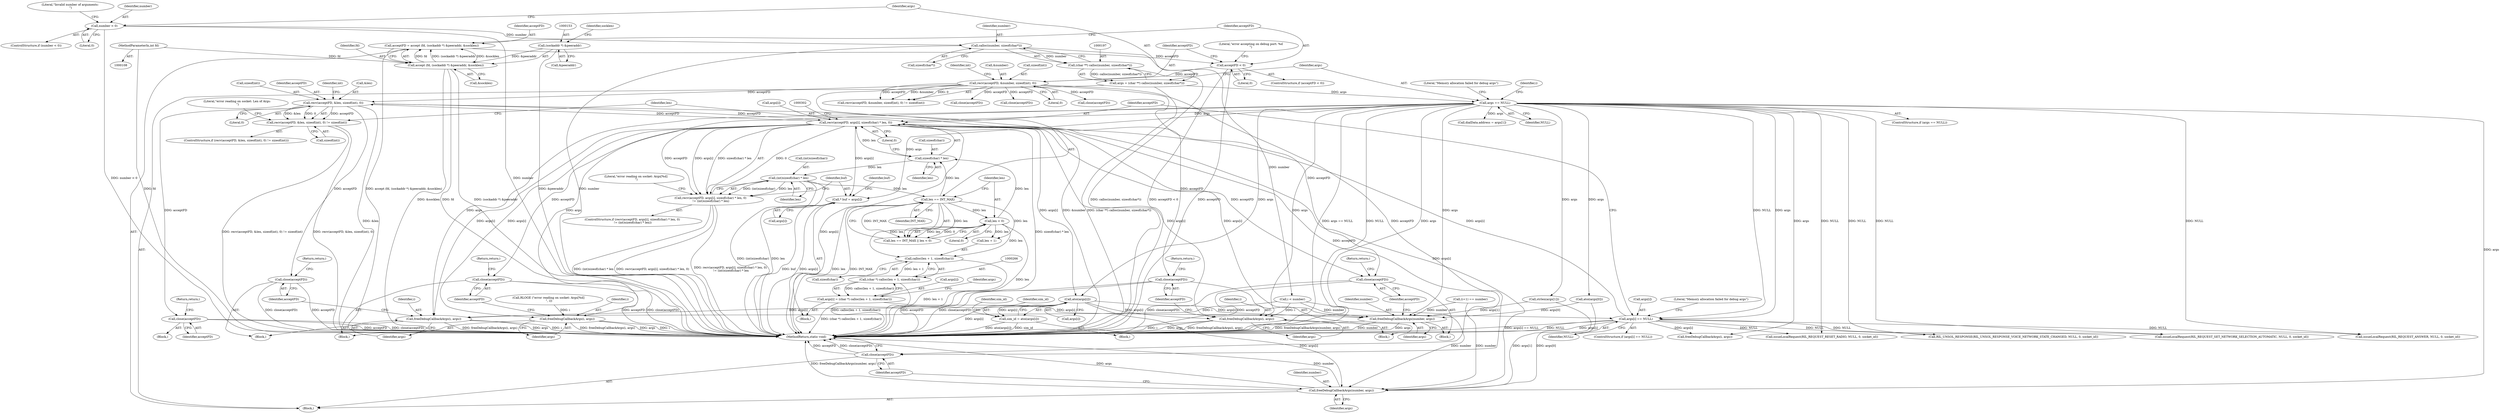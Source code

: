 digraph "0_Android_cd5f15f588a5d27e99ba12f057245bfe507f8c42@API" {
"1000226" [label="(Call,recv(acceptFD, &len, sizeof(int), 0))"];
"1000290" [label="(Call,recv(acceptFD, args[i], sizeof(char) * len, 0))"];
"1000226" [label="(Call,recv(acceptFD, &len, sizeof(int), 0))"];
"1000169" [label="(Call,recv(acceptFD, &number, sizeof(int), 0))"];
"1000159" [label="(Call,acceptFD < 0)"];
"1000148" [label="(Call,acceptFD = accept (fd, (sockaddr *) &peeraddr, &socklen))"];
"1000150" [label="(Call,accept (fd, (sockaddr *) &peeraddr, &socklen))"];
"1000109" [label="(MethodParameterIn,int fd)"];
"1000152" [label="(Call,(sockaddr *) &peeraddr)"];
"1000274" [label="(Call,args[i] == NULL)"];
"1000261" [label="(Call,args[i] = (char *) calloc(len + 1, sizeof(char)))"];
"1000265" [label="(Call,(char *) calloc(len + 1, sizeof(char)))"];
"1000267" [label="(Call,calloc(len + 1, sizeof(char)))"];
"1000249" [label="(Call,len < 0)"];
"1000246" [label="(Call,len == INT_MAX)"];
"1000300" [label="(Call,(int)sizeof(char) * len)"];
"1000295" [label="(Call,sizeof(char) * len)"];
"1000203" [label="(Call,args == NULL)"];
"1000194" [label="(Call,args = (char **) calloc(number, sizeof(char*)))"];
"1000196" [label="(Call,(char **) calloc(number, sizeof(char*)))"];
"1000198" [label="(Call,calloc(number, sizeof(char*)))"];
"1000185" [label="(Call,number < 0)"];
"1000225" [label="(Call,recv(acceptFD, &len, sizeof(int), 0) != sizeof(int))"];
"1000241" [label="(Call,close(acceptFD))"];
"1000258" [label="(Call,close(acceptFD))"];
"1000285" [label="(Call,close(acceptFD))"];
"1000238" [label="(Call,freeDebugCallbackArgs(i, args))"];
"1000255" [label="(Call,freeDebugCallbackArgs(i, args))"];
"1000289" [label="(Call,recv(acceptFD, args[i], sizeof(char) * len, 0)\n != (int)sizeof(char) * len)"];
"1000310" [label="(Call,freeDebugCallbackArgs(i, args))"];
"1000313" [label="(Call,close(acceptFD))"];
"1000317" [label="(Call,* buf = args[i])"];
"1000336" [label="(Call,atoi(args[i]))"];
"1000334" [label="(Call,sim_id = atoi(args[i]))"];
"1000583" [label="(Call,freeDebugCallbackArgs(number, args))"];
"1000628" [label="(Call,freeDebugCallbackArgs(number, args))"];
"1000586" [label="(Call,close(acceptFD))"];
"1000631" [label="(Call,close(acceptFD))"];
"1000177" [label="(Identifier,int)"];
"1000241" [label="(Call,close(acceptFD))"];
"1000243" [label="(Return,return;)"];
"1000112" [label="(Block,)"];
"1000585" [label="(Identifier,args)"];
"1000170" [label="(Identifier,acceptFD)"];
"1000200" [label="(Call,sizeof(char*))"];
"1000222" [label="(Block,)"];
"1000152" [label="(Call,(sockaddr *) &peeraddr)"];
"1000314" [label="(Identifier,acceptFD)"];
"1000256" [label="(Identifier,i)"];
"1000629" [label="(Identifier,number)"];
"1000249" [label="(Call,len < 0)"];
"1000262" [label="(Call,args[i])"];
"1000225" [label="(Call,recv(acceptFD, &len, sizeof(int), 0) != sizeof(int))"];
"1000171" [label="(Call,&number)"];
"1000278" [label="(Identifier,NULL)"];
"1000199" [label="(Identifier,number)"];
"1000246" [label="(Call,len == INT_MAX)"];
"1000580" [label="(Block,)"];
"1000289" [label="(Call,recv(acceptFD, args[i], sizeof(char) * len, 0)\n != (int)sizeof(char) * len)"];
"1000149" [label="(Identifier,acceptFD)"];
"1000305" [label="(Identifier,len)"];
"1000161" [label="(Literal,0)"];
"1000228" [label="(Call,&len)"];
"1000157" [label="(Identifier,socklen)"];
"1000628" [label="(Call,freeDebugCallbackArgs(number, args))"];
"1000259" [label="(Identifier,acceptFD)"];
"1000234" [label="(Identifier,int)"];
"1000337" [label="(Call,args[i])"];
"1000317" [label="(Call,* buf = args[i])"];
"1000333" [label="(Block,)"];
"1000583" [label="(Call,freeDebugCallbackArgs(number, args))"];
"1000319" [label="(Call,args[i])"];
"1000257" [label="(Identifier,args)"];
"1000271" [label="(Call,sizeof(char))"];
"1000311" [label="(Identifier,i)"];
"1000292" [label="(Call,args[i])"];
"1000377" [label="(Call,issueLocalRequest(RIL_REQUEST_RESET_RADIO, NULL, 0, socket_id))"];
"1000275" [label="(Call,args[i])"];
"1000328" [label="(Call,(i+1) == number)"];
"1000242" [label="(Identifier,acceptFD)"];
"1000230" [label="(Call,sizeof(int))"];
"1000589" [label="(Call,dialData.address = args[1])"];
"1000310" [label="(Call,freeDebugCallbackArgs(i, args))"];
"1000195" [label="(Identifier,args)"];
"1000245" [label="(Call,len == INT_MAX || len < 0)"];
"1000227" [label="(Identifier,acceptFD)"];
"1000173" [label="(Call,sizeof(int))"];
"1000205" [label="(Identifier,NULL)"];
"1000313" [label="(Call,close(acceptFD))"];
"1000203" [label="(Call,args == NULL)"];
"1000335" [label="(Identifier,sim_id)"];
"1000226" [label="(Call,recv(acceptFD, &len, sizeof(int), 0))"];
"1000287" [label="(Return,return;)"];
"1000190" [label="(Literal,\"Invalid number of arguments: \n\")"];
"1000633" [label="(MethodReturn,static void)"];
"1000334" [label="(Call,sim_id = atoi(args[i]))"];
"1000261" [label="(Call,args[i] = (char *) calloc(len + 1, sizeof(char)))"];
"1000607" [label="(Call,issueLocalRequest(RIL_REQUEST_ANSWER, NULL, 0, socket_id))"];
"1000202" [label="(ControlStructure,if (args == NULL))"];
"1000308" [label="(Literal,\"error reading on socket: Args[%d] \n\")"];
"1000285" [label="(Call,close(acceptFD))"];
"1000247" [label="(Identifier,len)"];
"1000184" [label="(ControlStructure,if (number < 0))"];
"1000291" [label="(Identifier,acceptFD)"];
"1000238" [label="(Call,freeDebugCallbackArgs(i, args))"];
"1000175" [label="(Literal,0)"];
"1000250" [label="(Identifier,len)"];
"1000268" [label="(Call,len + 1)"];
"1000191" [label="(Call,close(acceptFD))"];
"1000301" [label="(Call,(int)sizeof(char))"];
"1000260" [label="(Return,return;)"];
"1000273" [label="(ControlStructure,if (args[i] == NULL))"];
"1000288" [label="(ControlStructure,if (recv(acceptFD, args[i], sizeof(char) * len, 0)\n != (int)sizeof(char) * len))"];
"1000630" [label="(Identifier,args)"];
"1000232" [label="(Literal,0)"];
"1000251" [label="(Literal,0)"];
"1000575" [label="(Call,strlen(args[1]))"];
"1000307" [label="(Call,RLOGE (\"error reading on socket: Args[%d] \n\", i))"];
"1000318" [label="(Identifier,buf)"];
"1000587" [label="(Identifier,acceptFD)"];
"1000324" [label="(Identifier,buf)"];
"1000148" [label="(Call,acceptFD = accept (fd, (sockaddr *) &peeraddr, &socklen))"];
"1000233" [label="(Call,sizeof(int))"];
"1000632" [label="(Identifier,acceptFD)"];
"1000588" [label="(Return,return;)"];
"1000158" [label="(ControlStructure,if (acceptFD < 0))"];
"1000198" [label="(Call,calloc(number, sizeof(char*)))"];
"1000208" [label="(Literal,\"Memory allocation failed for debug args\")"];
"1000154" [label="(Call,&peeraddr)"];
"1000186" [label="(Identifier,number)"];
"1000109" [label="(MethodParameterIn,int fd)"];
"1000315" [label="(Return,return;)"];
"1000306" [label="(Block,)"];
"1000215" [label="(Identifier,i)"];
"1000267" [label="(Call,calloc(len + 1, sizeof(char)))"];
"1000631" [label="(Call,close(acceptFD))"];
"1000217" [label="(Call,i < number)"];
"1000548" [label="(Call,issueLocalRequest(RIL_REQUEST_SET_NETWORK_SELECTION_AUTOMATIC, NULL, 0, socket_id))"];
"1000295" [label="(Call,sizeof(char) * len)"];
"1000185" [label="(Call,number < 0)"];
"1000265" [label="(Call,(char *) calloc(len + 1, sizeof(char)))"];
"1000341" [label="(Identifier,sim_id)"];
"1000204" [label="(Identifier,args)"];
"1000168" [label="(Call,recv(acceptFD, &number, sizeof(int), 0) != sizeof(int))"];
"1000298" [label="(Identifier,len)"];
"1000258" [label="(Call,close(acceptFD))"];
"1000290" [label="(Call,recv(acceptFD, args[i], sizeof(char) * len, 0))"];
"1000300" [label="(Call,(int)sizeof(char) * len)"];
"1000281" [label="(Literal,\"Memory allocation failed for debug args\")"];
"1000164" [label="(Literal,\"error accepting on debug port: %d\n\")"];
"1000276" [label="(Identifier,args)"];
"1000299" [label="(Literal,0)"];
"1000586" [label="(Call,close(acceptFD))"];
"1000169" [label="(Call,recv(acceptFD, &number, sizeof(int), 0))"];
"1000296" [label="(Call,sizeof(char))"];
"1000237" [label="(Literal,\"error reading on socket: Len of Args: \n\")"];
"1000235" [label="(Block,)"];
"1000274" [label="(Call,args[i] == NULL)"];
"1000194" [label="(Call,args = (char **) calloc(number, sizeof(char*)))"];
"1000160" [label="(Identifier,acceptFD)"];
"1000187" [label="(Literal,0)"];
"1000248" [label="(Identifier,INT_MAX)"];
"1000336" [label="(Call,atoi(args[i]))"];
"1000286" [label="(Identifier,acceptFD)"];
"1000252" [label="(Block,)"];
"1000279" [label="(Block,)"];
"1000224" [label="(ControlStructure,if (recv(acceptFD, &len, sizeof(int), 0) != sizeof(int)))"];
"1000209" [label="(Call,close(acceptFD))"];
"1000151" [label="(Identifier,fd)"];
"1000369" [label="(Call,atoi(args[0]))"];
"1000181" [label="(Call,close(acceptFD))"];
"1000150" [label="(Call,accept (fd, (sockaddr *) &peeraddr, &socklen))"];
"1000584" [label="(Identifier,number)"];
"1000240" [label="(Identifier,args)"];
"1000312" [label="(Identifier,args)"];
"1000282" [label="(Call,freeDebugCallbackArgs(i, args))"];
"1000156" [label="(Call,&socklen)"];
"1000196" [label="(Call,(char **) calloc(number, sizeof(char*)))"];
"1000255" [label="(Call,freeDebugCallbackArgs(i, args))"];
"1000159" [label="(Call,acceptFD < 0)"];
"1000443" [label="(Call,RIL_UNSOL_RESPONSE(RIL_UNSOL_RESPONSE_VOICE_NETWORK_STATE_CHANGED, NULL, 0, socket_id))"];
"1000239" [label="(Identifier,i)"];
"1000226" -> "1000225"  [label="AST: "];
"1000226" -> "1000232"  [label="CFG: "];
"1000227" -> "1000226"  [label="AST: "];
"1000228" -> "1000226"  [label="AST: "];
"1000230" -> "1000226"  [label="AST: "];
"1000232" -> "1000226"  [label="AST: "];
"1000234" -> "1000226"  [label="CFG: "];
"1000226" -> "1000633"  [label="DDG: &len"];
"1000226" -> "1000225"  [label="DDG: acceptFD"];
"1000226" -> "1000225"  [label="DDG: &len"];
"1000226" -> "1000225"  [label="DDG: 0"];
"1000290" -> "1000226"  [label="DDG: acceptFD"];
"1000169" -> "1000226"  [label="DDG: acceptFD"];
"1000226" -> "1000241"  [label="DDG: acceptFD"];
"1000226" -> "1000258"  [label="DDG: acceptFD"];
"1000226" -> "1000285"  [label="DDG: acceptFD"];
"1000226" -> "1000290"  [label="DDG: acceptFD"];
"1000290" -> "1000289"  [label="AST: "];
"1000290" -> "1000299"  [label="CFG: "];
"1000291" -> "1000290"  [label="AST: "];
"1000292" -> "1000290"  [label="AST: "];
"1000295" -> "1000290"  [label="AST: "];
"1000299" -> "1000290"  [label="AST: "];
"1000302" -> "1000290"  [label="CFG: "];
"1000290" -> "1000633"  [label="DDG: args[i]"];
"1000290" -> "1000633"  [label="DDG: sizeof(char) * len"];
"1000290" -> "1000238"  [label="DDG: args[i]"];
"1000290" -> "1000255"  [label="DDG: args[i]"];
"1000290" -> "1000289"  [label="DDG: acceptFD"];
"1000290" -> "1000289"  [label="DDG: args[i]"];
"1000290" -> "1000289"  [label="DDG: sizeof(char) * len"];
"1000290" -> "1000289"  [label="DDG: 0"];
"1000274" -> "1000290"  [label="DDG: args[i]"];
"1000203" -> "1000290"  [label="DDG: args"];
"1000295" -> "1000290"  [label="DDG: len"];
"1000290" -> "1000310"  [label="DDG: args[i]"];
"1000290" -> "1000313"  [label="DDG: acceptFD"];
"1000290" -> "1000317"  [label="DDG: args[i]"];
"1000290" -> "1000336"  [label="DDG: args[i]"];
"1000290" -> "1000583"  [label="DDG: args[i]"];
"1000290" -> "1000586"  [label="DDG: acceptFD"];
"1000290" -> "1000628"  [label="DDG: args[i]"];
"1000290" -> "1000631"  [label="DDG: acceptFD"];
"1000169" -> "1000168"  [label="AST: "];
"1000169" -> "1000175"  [label="CFG: "];
"1000170" -> "1000169"  [label="AST: "];
"1000171" -> "1000169"  [label="AST: "];
"1000173" -> "1000169"  [label="AST: "];
"1000175" -> "1000169"  [label="AST: "];
"1000177" -> "1000169"  [label="CFG: "];
"1000169" -> "1000633"  [label="DDG: &number"];
"1000169" -> "1000168"  [label="DDG: acceptFD"];
"1000169" -> "1000168"  [label="DDG: &number"];
"1000169" -> "1000168"  [label="DDG: 0"];
"1000159" -> "1000169"  [label="DDG: acceptFD"];
"1000169" -> "1000181"  [label="DDG: acceptFD"];
"1000169" -> "1000191"  [label="DDG: acceptFD"];
"1000169" -> "1000209"  [label="DDG: acceptFD"];
"1000169" -> "1000586"  [label="DDG: acceptFD"];
"1000169" -> "1000631"  [label="DDG: acceptFD"];
"1000159" -> "1000158"  [label="AST: "];
"1000159" -> "1000161"  [label="CFG: "];
"1000160" -> "1000159"  [label="AST: "];
"1000161" -> "1000159"  [label="AST: "];
"1000164" -> "1000159"  [label="CFG: "];
"1000170" -> "1000159"  [label="CFG: "];
"1000159" -> "1000633"  [label="DDG: acceptFD < 0"];
"1000159" -> "1000633"  [label="DDG: acceptFD"];
"1000148" -> "1000159"  [label="DDG: acceptFD"];
"1000148" -> "1000112"  [label="AST: "];
"1000148" -> "1000150"  [label="CFG: "];
"1000149" -> "1000148"  [label="AST: "];
"1000150" -> "1000148"  [label="AST: "];
"1000160" -> "1000148"  [label="CFG: "];
"1000148" -> "1000633"  [label="DDG: accept (fd, (sockaddr *) &peeraddr, &socklen)"];
"1000150" -> "1000148"  [label="DDG: fd"];
"1000150" -> "1000148"  [label="DDG: (sockaddr *) &peeraddr"];
"1000150" -> "1000148"  [label="DDG: &socklen"];
"1000150" -> "1000156"  [label="CFG: "];
"1000151" -> "1000150"  [label="AST: "];
"1000152" -> "1000150"  [label="AST: "];
"1000156" -> "1000150"  [label="AST: "];
"1000150" -> "1000633"  [label="DDG: fd"];
"1000150" -> "1000633"  [label="DDG: (sockaddr *) &peeraddr"];
"1000150" -> "1000633"  [label="DDG: &socklen"];
"1000109" -> "1000150"  [label="DDG: fd"];
"1000152" -> "1000150"  [label="DDG: &peeraddr"];
"1000109" -> "1000108"  [label="AST: "];
"1000109" -> "1000633"  [label="DDG: fd"];
"1000152" -> "1000154"  [label="CFG: "];
"1000153" -> "1000152"  [label="AST: "];
"1000154" -> "1000152"  [label="AST: "];
"1000157" -> "1000152"  [label="CFG: "];
"1000152" -> "1000633"  [label="DDG: &peeraddr"];
"1000274" -> "1000273"  [label="AST: "];
"1000274" -> "1000278"  [label="CFG: "];
"1000275" -> "1000274"  [label="AST: "];
"1000278" -> "1000274"  [label="AST: "];
"1000281" -> "1000274"  [label="CFG: "];
"1000291" -> "1000274"  [label="CFG: "];
"1000274" -> "1000633"  [label="DDG: args[i]"];
"1000274" -> "1000633"  [label="DDG: args[i] == NULL"];
"1000274" -> "1000633"  [label="DDG: NULL"];
"1000261" -> "1000274"  [label="DDG: args[i]"];
"1000203" -> "1000274"  [label="DDG: args"];
"1000203" -> "1000274"  [label="DDG: NULL"];
"1000274" -> "1000282"  [label="DDG: args[i]"];
"1000274" -> "1000377"  [label="DDG: NULL"];
"1000274" -> "1000443"  [label="DDG: NULL"];
"1000274" -> "1000548"  [label="DDG: NULL"];
"1000274" -> "1000607"  [label="DDG: NULL"];
"1000261" -> "1000222"  [label="AST: "];
"1000261" -> "1000265"  [label="CFG: "];
"1000262" -> "1000261"  [label="AST: "];
"1000265" -> "1000261"  [label="AST: "];
"1000276" -> "1000261"  [label="CFG: "];
"1000261" -> "1000633"  [label="DDG: (char *) calloc(len + 1, sizeof(char))"];
"1000265" -> "1000261"  [label="DDG: calloc(len + 1, sizeof(char))"];
"1000265" -> "1000267"  [label="CFG: "];
"1000266" -> "1000265"  [label="AST: "];
"1000267" -> "1000265"  [label="AST: "];
"1000265" -> "1000633"  [label="DDG: calloc(len + 1, sizeof(char))"];
"1000267" -> "1000265"  [label="DDG: len + 1"];
"1000267" -> "1000271"  [label="CFG: "];
"1000268" -> "1000267"  [label="AST: "];
"1000271" -> "1000267"  [label="AST: "];
"1000267" -> "1000633"  [label="DDG: len + 1"];
"1000249" -> "1000267"  [label="DDG: len"];
"1000246" -> "1000267"  [label="DDG: len"];
"1000249" -> "1000245"  [label="AST: "];
"1000249" -> "1000251"  [label="CFG: "];
"1000250" -> "1000249"  [label="AST: "];
"1000251" -> "1000249"  [label="AST: "];
"1000245" -> "1000249"  [label="CFG: "];
"1000249" -> "1000633"  [label="DDG: len"];
"1000249" -> "1000245"  [label="DDG: len"];
"1000249" -> "1000245"  [label="DDG: 0"];
"1000246" -> "1000249"  [label="DDG: len"];
"1000249" -> "1000268"  [label="DDG: len"];
"1000249" -> "1000295"  [label="DDG: len"];
"1000246" -> "1000245"  [label="AST: "];
"1000246" -> "1000248"  [label="CFG: "];
"1000247" -> "1000246"  [label="AST: "];
"1000248" -> "1000246"  [label="AST: "];
"1000250" -> "1000246"  [label="CFG: "];
"1000245" -> "1000246"  [label="CFG: "];
"1000246" -> "1000633"  [label="DDG: INT_MAX"];
"1000246" -> "1000633"  [label="DDG: len"];
"1000246" -> "1000245"  [label="DDG: len"];
"1000246" -> "1000245"  [label="DDG: INT_MAX"];
"1000300" -> "1000246"  [label="DDG: len"];
"1000246" -> "1000268"  [label="DDG: len"];
"1000246" -> "1000295"  [label="DDG: len"];
"1000300" -> "1000289"  [label="AST: "];
"1000300" -> "1000305"  [label="CFG: "];
"1000301" -> "1000300"  [label="AST: "];
"1000305" -> "1000300"  [label="AST: "];
"1000289" -> "1000300"  [label="CFG: "];
"1000300" -> "1000633"  [label="DDG: len"];
"1000300" -> "1000633"  [label="DDG: (int)sizeof(char)"];
"1000300" -> "1000289"  [label="DDG: (int)sizeof(char)"];
"1000300" -> "1000289"  [label="DDG: len"];
"1000295" -> "1000300"  [label="DDG: len"];
"1000295" -> "1000298"  [label="CFG: "];
"1000296" -> "1000295"  [label="AST: "];
"1000298" -> "1000295"  [label="AST: "];
"1000299" -> "1000295"  [label="CFG: "];
"1000203" -> "1000202"  [label="AST: "];
"1000203" -> "1000205"  [label="CFG: "];
"1000204" -> "1000203"  [label="AST: "];
"1000205" -> "1000203"  [label="AST: "];
"1000208" -> "1000203"  [label="CFG: "];
"1000215" -> "1000203"  [label="CFG: "];
"1000203" -> "1000633"  [label="DDG: args == NULL"];
"1000203" -> "1000633"  [label="DDG: NULL"];
"1000203" -> "1000633"  [label="DDG: args"];
"1000194" -> "1000203"  [label="DDG: args"];
"1000203" -> "1000238"  [label="DDG: args"];
"1000203" -> "1000255"  [label="DDG: args"];
"1000203" -> "1000282"  [label="DDG: args"];
"1000203" -> "1000310"  [label="DDG: args"];
"1000203" -> "1000317"  [label="DDG: args"];
"1000203" -> "1000336"  [label="DDG: args"];
"1000203" -> "1000369"  [label="DDG: args"];
"1000203" -> "1000377"  [label="DDG: NULL"];
"1000203" -> "1000443"  [label="DDG: NULL"];
"1000203" -> "1000548"  [label="DDG: NULL"];
"1000203" -> "1000575"  [label="DDG: args"];
"1000203" -> "1000583"  [label="DDG: args"];
"1000203" -> "1000589"  [label="DDG: args"];
"1000203" -> "1000607"  [label="DDG: NULL"];
"1000203" -> "1000628"  [label="DDG: args"];
"1000194" -> "1000112"  [label="AST: "];
"1000194" -> "1000196"  [label="CFG: "];
"1000195" -> "1000194"  [label="AST: "];
"1000196" -> "1000194"  [label="AST: "];
"1000204" -> "1000194"  [label="CFG: "];
"1000194" -> "1000633"  [label="DDG: (char **) calloc(number, sizeof(char*))"];
"1000196" -> "1000194"  [label="DDG: calloc(number, sizeof(char*))"];
"1000196" -> "1000198"  [label="CFG: "];
"1000197" -> "1000196"  [label="AST: "];
"1000198" -> "1000196"  [label="AST: "];
"1000196" -> "1000633"  [label="DDG: calloc(number, sizeof(char*))"];
"1000198" -> "1000196"  [label="DDG: number"];
"1000198" -> "1000200"  [label="CFG: "];
"1000199" -> "1000198"  [label="AST: "];
"1000200" -> "1000198"  [label="AST: "];
"1000198" -> "1000633"  [label="DDG: number"];
"1000185" -> "1000198"  [label="DDG: number"];
"1000198" -> "1000217"  [label="DDG: number"];
"1000185" -> "1000184"  [label="AST: "];
"1000185" -> "1000187"  [label="CFG: "];
"1000186" -> "1000185"  [label="AST: "];
"1000187" -> "1000185"  [label="AST: "];
"1000190" -> "1000185"  [label="CFG: "];
"1000195" -> "1000185"  [label="CFG: "];
"1000185" -> "1000633"  [label="DDG: number"];
"1000185" -> "1000633"  [label="DDG: number < 0"];
"1000225" -> "1000224"  [label="AST: "];
"1000225" -> "1000233"  [label="CFG: "];
"1000233" -> "1000225"  [label="AST: "];
"1000237" -> "1000225"  [label="CFG: "];
"1000247" -> "1000225"  [label="CFG: "];
"1000225" -> "1000633"  [label="DDG: recv(acceptFD, &len, sizeof(int), 0) != sizeof(int)"];
"1000225" -> "1000633"  [label="DDG: recv(acceptFD, &len, sizeof(int), 0)"];
"1000241" -> "1000235"  [label="AST: "];
"1000241" -> "1000242"  [label="CFG: "];
"1000242" -> "1000241"  [label="AST: "];
"1000243" -> "1000241"  [label="CFG: "];
"1000241" -> "1000633"  [label="DDG: acceptFD"];
"1000241" -> "1000633"  [label="DDG: close(acceptFD)"];
"1000258" -> "1000252"  [label="AST: "];
"1000258" -> "1000259"  [label="CFG: "];
"1000259" -> "1000258"  [label="AST: "];
"1000260" -> "1000258"  [label="CFG: "];
"1000258" -> "1000633"  [label="DDG: acceptFD"];
"1000258" -> "1000633"  [label="DDG: close(acceptFD)"];
"1000285" -> "1000279"  [label="AST: "];
"1000285" -> "1000286"  [label="CFG: "];
"1000286" -> "1000285"  [label="AST: "];
"1000287" -> "1000285"  [label="CFG: "];
"1000285" -> "1000633"  [label="DDG: acceptFD"];
"1000285" -> "1000633"  [label="DDG: close(acceptFD)"];
"1000238" -> "1000235"  [label="AST: "];
"1000238" -> "1000240"  [label="CFG: "];
"1000239" -> "1000238"  [label="AST: "];
"1000240" -> "1000238"  [label="AST: "];
"1000242" -> "1000238"  [label="CFG: "];
"1000238" -> "1000633"  [label="DDG: i"];
"1000238" -> "1000633"  [label="DDG: args"];
"1000238" -> "1000633"  [label="DDG: freeDebugCallbackArgs(i, args)"];
"1000217" -> "1000238"  [label="DDG: i"];
"1000336" -> "1000238"  [label="DDG: args[i]"];
"1000255" -> "1000252"  [label="AST: "];
"1000255" -> "1000257"  [label="CFG: "];
"1000256" -> "1000255"  [label="AST: "];
"1000257" -> "1000255"  [label="AST: "];
"1000259" -> "1000255"  [label="CFG: "];
"1000255" -> "1000633"  [label="DDG: freeDebugCallbackArgs(i, args)"];
"1000255" -> "1000633"  [label="DDG: args"];
"1000255" -> "1000633"  [label="DDG: i"];
"1000217" -> "1000255"  [label="DDG: i"];
"1000336" -> "1000255"  [label="DDG: args[i]"];
"1000289" -> "1000288"  [label="AST: "];
"1000308" -> "1000289"  [label="CFG: "];
"1000318" -> "1000289"  [label="CFG: "];
"1000289" -> "1000633"  [label="DDG: recv(acceptFD, args[i], sizeof(char) * len, 0)"];
"1000289" -> "1000633"  [label="DDG: recv(acceptFD, args[i], sizeof(char) * len, 0)\n != (int)sizeof(char) * len"];
"1000289" -> "1000633"  [label="DDG: (int)sizeof(char) * len"];
"1000310" -> "1000306"  [label="AST: "];
"1000310" -> "1000312"  [label="CFG: "];
"1000311" -> "1000310"  [label="AST: "];
"1000312" -> "1000310"  [label="AST: "];
"1000314" -> "1000310"  [label="CFG: "];
"1000310" -> "1000633"  [label="DDG: freeDebugCallbackArgs(i, args)"];
"1000310" -> "1000633"  [label="DDG: args"];
"1000310" -> "1000633"  [label="DDG: i"];
"1000307" -> "1000310"  [label="DDG: i"];
"1000313" -> "1000306"  [label="AST: "];
"1000313" -> "1000314"  [label="CFG: "];
"1000314" -> "1000313"  [label="AST: "];
"1000315" -> "1000313"  [label="CFG: "];
"1000313" -> "1000633"  [label="DDG: close(acceptFD)"];
"1000313" -> "1000633"  [label="DDG: acceptFD"];
"1000317" -> "1000222"  [label="AST: "];
"1000317" -> "1000319"  [label="CFG: "];
"1000318" -> "1000317"  [label="AST: "];
"1000319" -> "1000317"  [label="AST: "];
"1000324" -> "1000317"  [label="CFG: "];
"1000317" -> "1000633"  [label="DDG: buf"];
"1000317" -> "1000633"  [label="DDG: args[i]"];
"1000336" -> "1000334"  [label="AST: "];
"1000336" -> "1000337"  [label="CFG: "];
"1000337" -> "1000336"  [label="AST: "];
"1000334" -> "1000336"  [label="CFG: "];
"1000336" -> "1000633"  [label="DDG: args[i]"];
"1000336" -> "1000334"  [label="DDG: args[i]"];
"1000336" -> "1000583"  [label="DDG: args[i]"];
"1000336" -> "1000628"  [label="DDG: args[i]"];
"1000334" -> "1000333"  [label="AST: "];
"1000335" -> "1000334"  [label="AST: "];
"1000341" -> "1000334"  [label="CFG: "];
"1000334" -> "1000633"  [label="DDG: atoi(args[i])"];
"1000334" -> "1000633"  [label="DDG: sim_id"];
"1000583" -> "1000580"  [label="AST: "];
"1000583" -> "1000585"  [label="CFG: "];
"1000584" -> "1000583"  [label="AST: "];
"1000585" -> "1000583"  [label="AST: "];
"1000587" -> "1000583"  [label="CFG: "];
"1000583" -> "1000633"  [label="DDG: freeDebugCallbackArgs(number, args)"];
"1000583" -> "1000633"  [label="DDG: number"];
"1000583" -> "1000633"  [label="DDG: args"];
"1000217" -> "1000583"  [label="DDG: number"];
"1000328" -> "1000583"  [label="DDG: number"];
"1000369" -> "1000583"  [label="DDG: args[0]"];
"1000575" -> "1000583"  [label="DDG: args[1]"];
"1000628" -> "1000112"  [label="AST: "];
"1000628" -> "1000630"  [label="CFG: "];
"1000629" -> "1000628"  [label="AST: "];
"1000630" -> "1000628"  [label="AST: "];
"1000632" -> "1000628"  [label="CFG: "];
"1000628" -> "1000633"  [label="DDG: args"];
"1000628" -> "1000633"  [label="DDG: number"];
"1000628" -> "1000633"  [label="DDG: freeDebugCallbackArgs(number, args)"];
"1000217" -> "1000628"  [label="DDG: number"];
"1000328" -> "1000628"  [label="DDG: number"];
"1000369" -> "1000628"  [label="DDG: args[0]"];
"1000575" -> "1000628"  [label="DDG: args[1]"];
"1000586" -> "1000580"  [label="AST: "];
"1000586" -> "1000587"  [label="CFG: "];
"1000587" -> "1000586"  [label="AST: "];
"1000588" -> "1000586"  [label="CFG: "];
"1000586" -> "1000633"  [label="DDG: close(acceptFD)"];
"1000586" -> "1000633"  [label="DDG: acceptFD"];
"1000631" -> "1000112"  [label="AST: "];
"1000631" -> "1000632"  [label="CFG: "];
"1000632" -> "1000631"  [label="AST: "];
"1000633" -> "1000631"  [label="CFG: "];
"1000631" -> "1000633"  [label="DDG: acceptFD"];
"1000631" -> "1000633"  [label="DDG: close(acceptFD)"];
}
